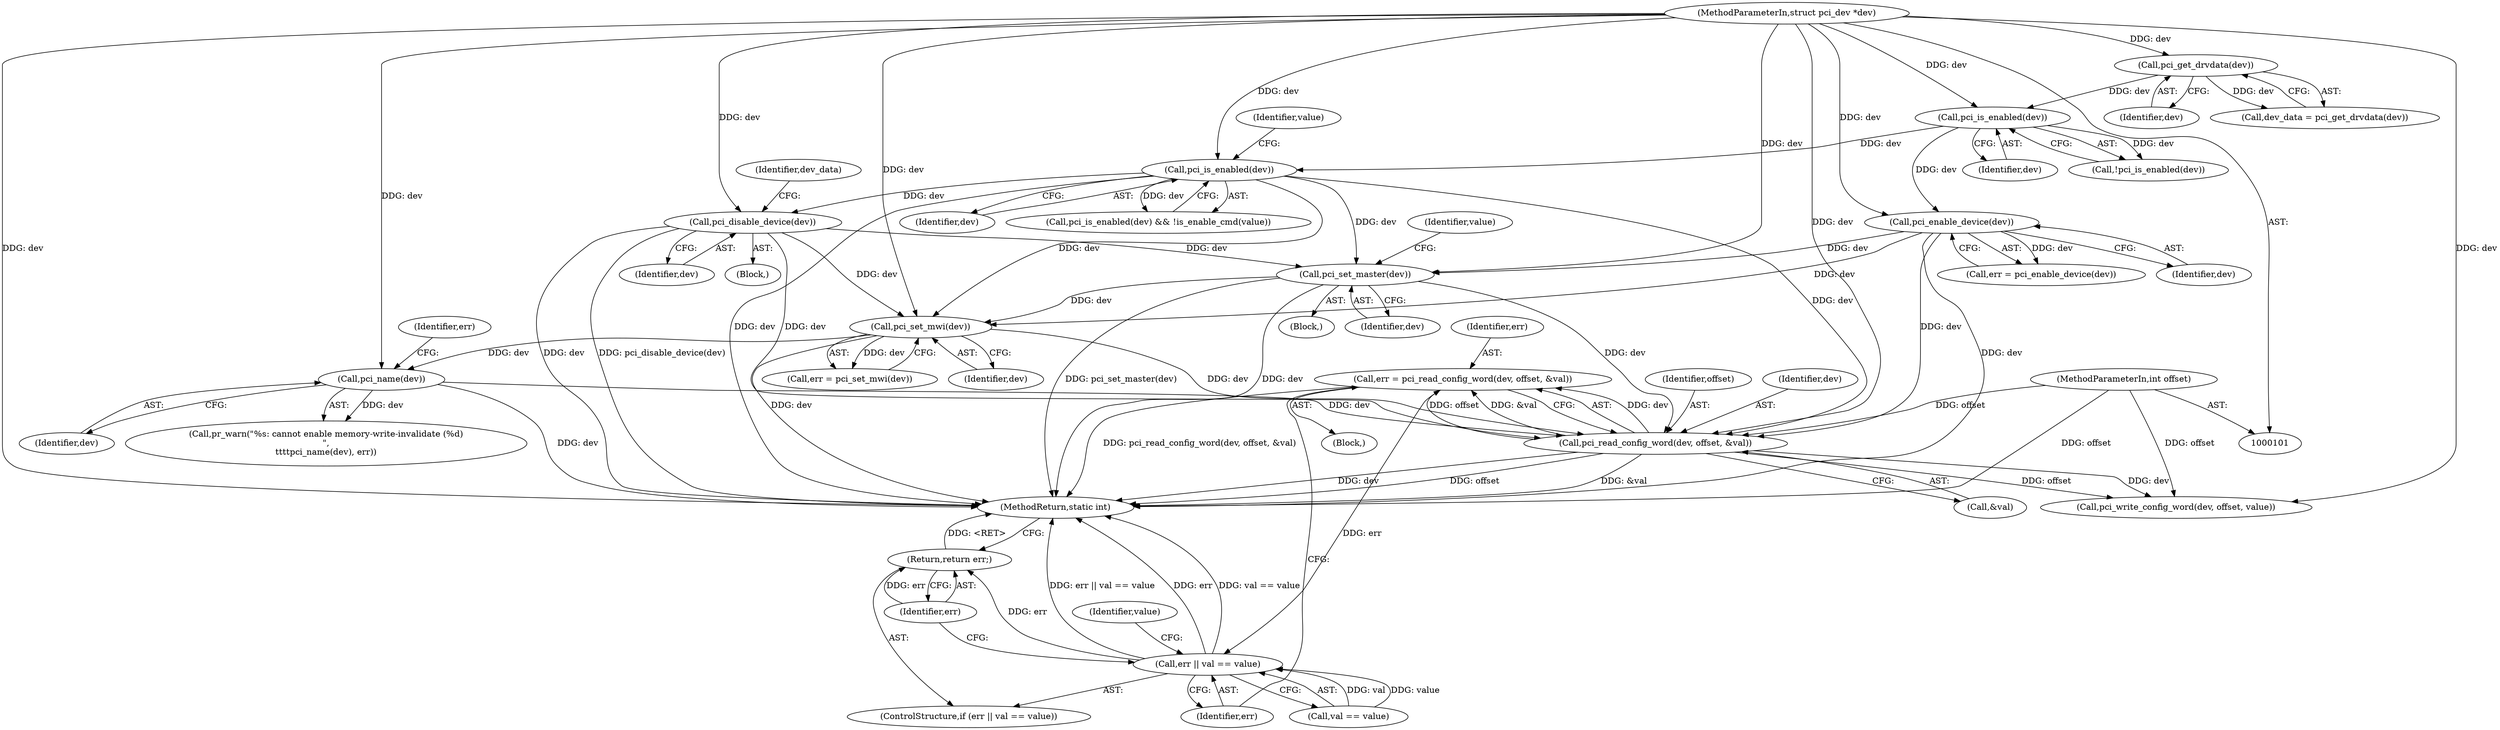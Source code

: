digraph "0_linux_af6fc858a35b90e89ea7a7ee58e66628c55c776b_0@API" {
"1000220" [label="(Call,err = pci_read_config_word(dev, offset, &val))"];
"1000222" [label="(Call,pci_read_config_word(dev, offset, &val))"];
"1000177" [label="(Call,pci_set_master(dev))"];
"1000156" [label="(Call,pci_disable_device(dev))"];
"1000147" [label="(Call,pci_is_enabled(dev))"];
"1000121" [label="(Call,pci_is_enabled(dev))"];
"1000116" [label="(Call,pci_get_drvdata(dev))"];
"1000102" [label="(MethodParameterIn,struct pci_dev *dev)"];
"1000131" [label="(Call,pci_enable_device(dev))"];
"1000189" [label="(Call,pci_set_mwi(dev))"];
"1000196" [label="(Call,pci_name(dev))"];
"1000103" [label="(MethodParameterIn,int offset)"];
"1000228" [label="(Call,err || val == value)"];
"1000233" [label="(Return,return err;)"];
"1000220" [label="(Call,err = pci_read_config_word(dev, offset, &val))"];
"1000189" [label="(Call,pci_set_mwi(dev))"];
"1000148" [label="(Identifier,dev)"];
"1000228" [label="(Call,err || val == value)"];
"1000190" [label="(Identifier,dev)"];
"1000227" [label="(ControlStructure,if (err || val == value))"];
"1000234" [label="(Identifier,err)"];
"1000117" [label="(Identifier,dev)"];
"1000229" [label="(Identifier,err)"];
"1000196" [label="(Call,pci_name(dev))"];
"1000122" [label="(Identifier,dev)"];
"1000236" [label="(Identifier,value)"];
"1000224" [label="(Identifier,offset)"];
"1000120" [label="(Call,!pci_is_enabled(dev))"];
"1000233" [label="(Return,return err;)"];
"1000225" [label="(Call,&val)"];
"1000152" [label="(Block,)"];
"1000159" [label="(Identifier,dev_data)"];
"1000187" [label="(Call,err = pci_set_mwi(dev))"];
"1000178" [label="(Identifier,dev)"];
"1000181" [label="(Identifier,value)"];
"1000244" [label="(Call,pci_write_config_word(dev, offset, value))"];
"1000151" [label="(Identifier,value)"];
"1000177" [label="(Call,pci_set_master(dev))"];
"1000131" [label="(Call,pci_enable_device(dev))"];
"1000248" [label="(MethodReturn,static int)"];
"1000116" [label="(Call,pci_get_drvdata(dev))"];
"1000173" [label="(Block,)"];
"1000222" [label="(Call,pci_read_config_word(dev, offset, &val))"];
"1000132" [label="(Identifier,dev)"];
"1000221" [label="(Identifier,err)"];
"1000146" [label="(Call,pci_is_enabled(dev) && !is_enable_cmd(value))"];
"1000198" [label="(Identifier,err)"];
"1000156" [label="(Call,pci_disable_device(dev))"];
"1000121" [label="(Call,pci_is_enabled(dev))"];
"1000106" [label="(Block,)"];
"1000114" [label="(Call,dev_data = pci_get_drvdata(dev))"];
"1000194" [label="(Call,pr_warn(\"%s: cannot enable memory-write-invalidate (%d)\n\",\n\t\t\t\tpci_name(dev), err))"];
"1000230" [label="(Call,val == value)"];
"1000223" [label="(Identifier,dev)"];
"1000103" [label="(MethodParameterIn,int offset)"];
"1000147" [label="(Call,pci_is_enabled(dev))"];
"1000129" [label="(Call,err = pci_enable_device(dev))"];
"1000157" [label="(Identifier,dev)"];
"1000102" [label="(MethodParameterIn,struct pci_dev *dev)"];
"1000197" [label="(Identifier,dev)"];
"1000220" -> "1000106"  [label="AST: "];
"1000220" -> "1000222"  [label="CFG: "];
"1000221" -> "1000220"  [label="AST: "];
"1000222" -> "1000220"  [label="AST: "];
"1000229" -> "1000220"  [label="CFG: "];
"1000220" -> "1000248"  [label="DDG: pci_read_config_word(dev, offset, &val)"];
"1000222" -> "1000220"  [label="DDG: dev"];
"1000222" -> "1000220"  [label="DDG: offset"];
"1000222" -> "1000220"  [label="DDG: &val"];
"1000220" -> "1000228"  [label="DDG: err"];
"1000222" -> "1000225"  [label="CFG: "];
"1000223" -> "1000222"  [label="AST: "];
"1000224" -> "1000222"  [label="AST: "];
"1000225" -> "1000222"  [label="AST: "];
"1000222" -> "1000248"  [label="DDG: &val"];
"1000222" -> "1000248"  [label="DDG: dev"];
"1000222" -> "1000248"  [label="DDG: offset"];
"1000177" -> "1000222"  [label="DDG: dev"];
"1000189" -> "1000222"  [label="DDG: dev"];
"1000156" -> "1000222"  [label="DDG: dev"];
"1000131" -> "1000222"  [label="DDG: dev"];
"1000147" -> "1000222"  [label="DDG: dev"];
"1000196" -> "1000222"  [label="DDG: dev"];
"1000102" -> "1000222"  [label="DDG: dev"];
"1000103" -> "1000222"  [label="DDG: offset"];
"1000222" -> "1000244"  [label="DDG: dev"];
"1000222" -> "1000244"  [label="DDG: offset"];
"1000177" -> "1000173"  [label="AST: "];
"1000177" -> "1000178"  [label="CFG: "];
"1000178" -> "1000177"  [label="AST: "];
"1000181" -> "1000177"  [label="CFG: "];
"1000177" -> "1000248"  [label="DDG: dev"];
"1000177" -> "1000248"  [label="DDG: pci_set_master(dev)"];
"1000156" -> "1000177"  [label="DDG: dev"];
"1000131" -> "1000177"  [label="DDG: dev"];
"1000147" -> "1000177"  [label="DDG: dev"];
"1000102" -> "1000177"  [label="DDG: dev"];
"1000177" -> "1000189"  [label="DDG: dev"];
"1000156" -> "1000152"  [label="AST: "];
"1000156" -> "1000157"  [label="CFG: "];
"1000157" -> "1000156"  [label="AST: "];
"1000159" -> "1000156"  [label="CFG: "];
"1000156" -> "1000248"  [label="DDG: dev"];
"1000156" -> "1000248"  [label="DDG: pci_disable_device(dev)"];
"1000147" -> "1000156"  [label="DDG: dev"];
"1000102" -> "1000156"  [label="DDG: dev"];
"1000156" -> "1000189"  [label="DDG: dev"];
"1000147" -> "1000146"  [label="AST: "];
"1000147" -> "1000148"  [label="CFG: "];
"1000148" -> "1000147"  [label="AST: "];
"1000151" -> "1000147"  [label="CFG: "];
"1000146" -> "1000147"  [label="CFG: "];
"1000147" -> "1000248"  [label="DDG: dev"];
"1000147" -> "1000146"  [label="DDG: dev"];
"1000121" -> "1000147"  [label="DDG: dev"];
"1000102" -> "1000147"  [label="DDG: dev"];
"1000147" -> "1000189"  [label="DDG: dev"];
"1000121" -> "1000120"  [label="AST: "];
"1000121" -> "1000122"  [label="CFG: "];
"1000122" -> "1000121"  [label="AST: "];
"1000120" -> "1000121"  [label="CFG: "];
"1000121" -> "1000120"  [label="DDG: dev"];
"1000116" -> "1000121"  [label="DDG: dev"];
"1000102" -> "1000121"  [label="DDG: dev"];
"1000121" -> "1000131"  [label="DDG: dev"];
"1000116" -> "1000114"  [label="AST: "];
"1000116" -> "1000117"  [label="CFG: "];
"1000117" -> "1000116"  [label="AST: "];
"1000114" -> "1000116"  [label="CFG: "];
"1000116" -> "1000114"  [label="DDG: dev"];
"1000102" -> "1000116"  [label="DDG: dev"];
"1000102" -> "1000101"  [label="AST: "];
"1000102" -> "1000248"  [label="DDG: dev"];
"1000102" -> "1000131"  [label="DDG: dev"];
"1000102" -> "1000189"  [label="DDG: dev"];
"1000102" -> "1000196"  [label="DDG: dev"];
"1000102" -> "1000244"  [label="DDG: dev"];
"1000131" -> "1000129"  [label="AST: "];
"1000131" -> "1000132"  [label="CFG: "];
"1000132" -> "1000131"  [label="AST: "];
"1000129" -> "1000131"  [label="CFG: "];
"1000131" -> "1000248"  [label="DDG: dev"];
"1000131" -> "1000129"  [label="DDG: dev"];
"1000131" -> "1000189"  [label="DDG: dev"];
"1000189" -> "1000187"  [label="AST: "];
"1000189" -> "1000190"  [label="CFG: "];
"1000190" -> "1000189"  [label="AST: "];
"1000187" -> "1000189"  [label="CFG: "];
"1000189" -> "1000248"  [label="DDG: dev"];
"1000189" -> "1000187"  [label="DDG: dev"];
"1000189" -> "1000196"  [label="DDG: dev"];
"1000196" -> "1000194"  [label="AST: "];
"1000196" -> "1000197"  [label="CFG: "];
"1000197" -> "1000196"  [label="AST: "];
"1000198" -> "1000196"  [label="CFG: "];
"1000196" -> "1000248"  [label="DDG: dev"];
"1000196" -> "1000194"  [label="DDG: dev"];
"1000103" -> "1000101"  [label="AST: "];
"1000103" -> "1000248"  [label="DDG: offset"];
"1000103" -> "1000244"  [label="DDG: offset"];
"1000228" -> "1000227"  [label="AST: "];
"1000228" -> "1000229"  [label="CFG: "];
"1000228" -> "1000230"  [label="CFG: "];
"1000229" -> "1000228"  [label="AST: "];
"1000230" -> "1000228"  [label="AST: "];
"1000234" -> "1000228"  [label="CFG: "];
"1000236" -> "1000228"  [label="CFG: "];
"1000228" -> "1000248"  [label="DDG: err || val == value"];
"1000228" -> "1000248"  [label="DDG: err"];
"1000228" -> "1000248"  [label="DDG: val == value"];
"1000230" -> "1000228"  [label="DDG: val"];
"1000230" -> "1000228"  [label="DDG: value"];
"1000228" -> "1000233"  [label="DDG: err"];
"1000233" -> "1000227"  [label="AST: "];
"1000233" -> "1000234"  [label="CFG: "];
"1000234" -> "1000233"  [label="AST: "];
"1000248" -> "1000233"  [label="CFG: "];
"1000233" -> "1000248"  [label="DDG: <RET>"];
"1000234" -> "1000233"  [label="DDG: err"];
}
